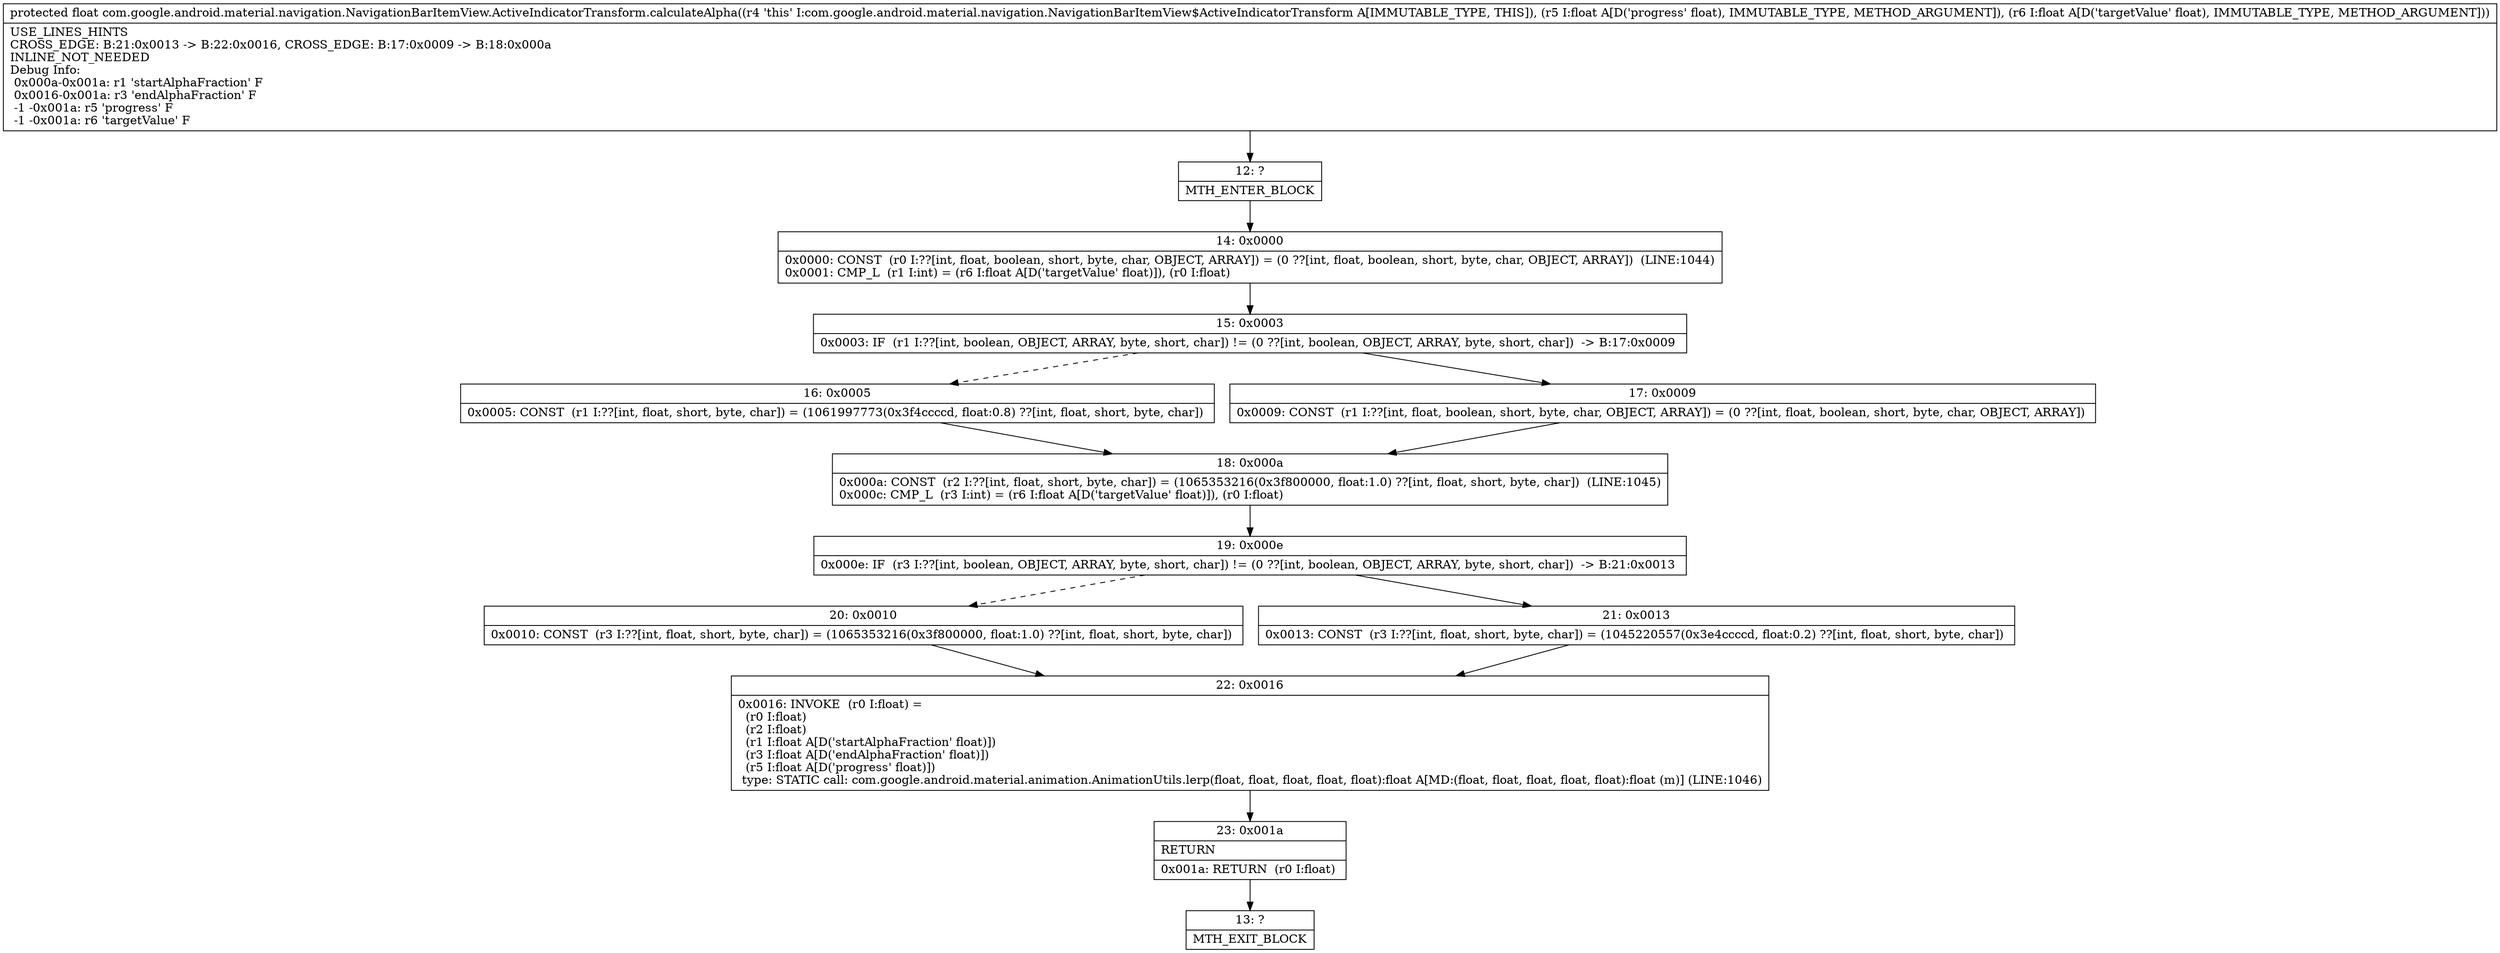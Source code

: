 digraph "CFG forcom.google.android.material.navigation.NavigationBarItemView.ActiveIndicatorTransform.calculateAlpha(FF)F" {
Node_12 [shape=record,label="{12\:\ ?|MTH_ENTER_BLOCK\l}"];
Node_14 [shape=record,label="{14\:\ 0x0000|0x0000: CONST  (r0 I:??[int, float, boolean, short, byte, char, OBJECT, ARRAY]) = (0 ??[int, float, boolean, short, byte, char, OBJECT, ARRAY])  (LINE:1044)\l0x0001: CMP_L  (r1 I:int) = (r6 I:float A[D('targetValue' float)]), (r0 I:float) \l}"];
Node_15 [shape=record,label="{15\:\ 0x0003|0x0003: IF  (r1 I:??[int, boolean, OBJECT, ARRAY, byte, short, char]) != (0 ??[int, boolean, OBJECT, ARRAY, byte, short, char])  \-\> B:17:0x0009 \l}"];
Node_16 [shape=record,label="{16\:\ 0x0005|0x0005: CONST  (r1 I:??[int, float, short, byte, char]) = (1061997773(0x3f4ccccd, float:0.8) ??[int, float, short, byte, char]) \l}"];
Node_18 [shape=record,label="{18\:\ 0x000a|0x000a: CONST  (r2 I:??[int, float, short, byte, char]) = (1065353216(0x3f800000, float:1.0) ??[int, float, short, byte, char])  (LINE:1045)\l0x000c: CMP_L  (r3 I:int) = (r6 I:float A[D('targetValue' float)]), (r0 I:float) \l}"];
Node_19 [shape=record,label="{19\:\ 0x000e|0x000e: IF  (r3 I:??[int, boolean, OBJECT, ARRAY, byte, short, char]) != (0 ??[int, boolean, OBJECT, ARRAY, byte, short, char])  \-\> B:21:0x0013 \l}"];
Node_20 [shape=record,label="{20\:\ 0x0010|0x0010: CONST  (r3 I:??[int, float, short, byte, char]) = (1065353216(0x3f800000, float:1.0) ??[int, float, short, byte, char]) \l}"];
Node_22 [shape=record,label="{22\:\ 0x0016|0x0016: INVOKE  (r0 I:float) = \l  (r0 I:float)\l  (r2 I:float)\l  (r1 I:float A[D('startAlphaFraction' float)])\l  (r3 I:float A[D('endAlphaFraction' float)])\l  (r5 I:float A[D('progress' float)])\l type: STATIC call: com.google.android.material.animation.AnimationUtils.lerp(float, float, float, float, float):float A[MD:(float, float, float, float, float):float (m)] (LINE:1046)\l}"];
Node_23 [shape=record,label="{23\:\ 0x001a|RETURN\l|0x001a: RETURN  (r0 I:float) \l}"];
Node_13 [shape=record,label="{13\:\ ?|MTH_EXIT_BLOCK\l}"];
Node_21 [shape=record,label="{21\:\ 0x0013|0x0013: CONST  (r3 I:??[int, float, short, byte, char]) = (1045220557(0x3e4ccccd, float:0.2) ??[int, float, short, byte, char]) \l}"];
Node_17 [shape=record,label="{17\:\ 0x0009|0x0009: CONST  (r1 I:??[int, float, boolean, short, byte, char, OBJECT, ARRAY]) = (0 ??[int, float, boolean, short, byte, char, OBJECT, ARRAY]) \l}"];
MethodNode[shape=record,label="{protected float com.google.android.material.navigation.NavigationBarItemView.ActiveIndicatorTransform.calculateAlpha((r4 'this' I:com.google.android.material.navigation.NavigationBarItemView$ActiveIndicatorTransform A[IMMUTABLE_TYPE, THIS]), (r5 I:float A[D('progress' float), IMMUTABLE_TYPE, METHOD_ARGUMENT]), (r6 I:float A[D('targetValue' float), IMMUTABLE_TYPE, METHOD_ARGUMENT]))  | USE_LINES_HINTS\lCROSS_EDGE: B:21:0x0013 \-\> B:22:0x0016, CROSS_EDGE: B:17:0x0009 \-\> B:18:0x000a\lINLINE_NOT_NEEDED\lDebug Info:\l  0x000a\-0x001a: r1 'startAlphaFraction' F\l  0x0016\-0x001a: r3 'endAlphaFraction' F\l  \-1 \-0x001a: r5 'progress' F\l  \-1 \-0x001a: r6 'targetValue' F\l}"];
MethodNode -> Node_12;Node_12 -> Node_14;
Node_14 -> Node_15;
Node_15 -> Node_16[style=dashed];
Node_15 -> Node_17;
Node_16 -> Node_18;
Node_18 -> Node_19;
Node_19 -> Node_20[style=dashed];
Node_19 -> Node_21;
Node_20 -> Node_22;
Node_22 -> Node_23;
Node_23 -> Node_13;
Node_21 -> Node_22;
Node_17 -> Node_18;
}


